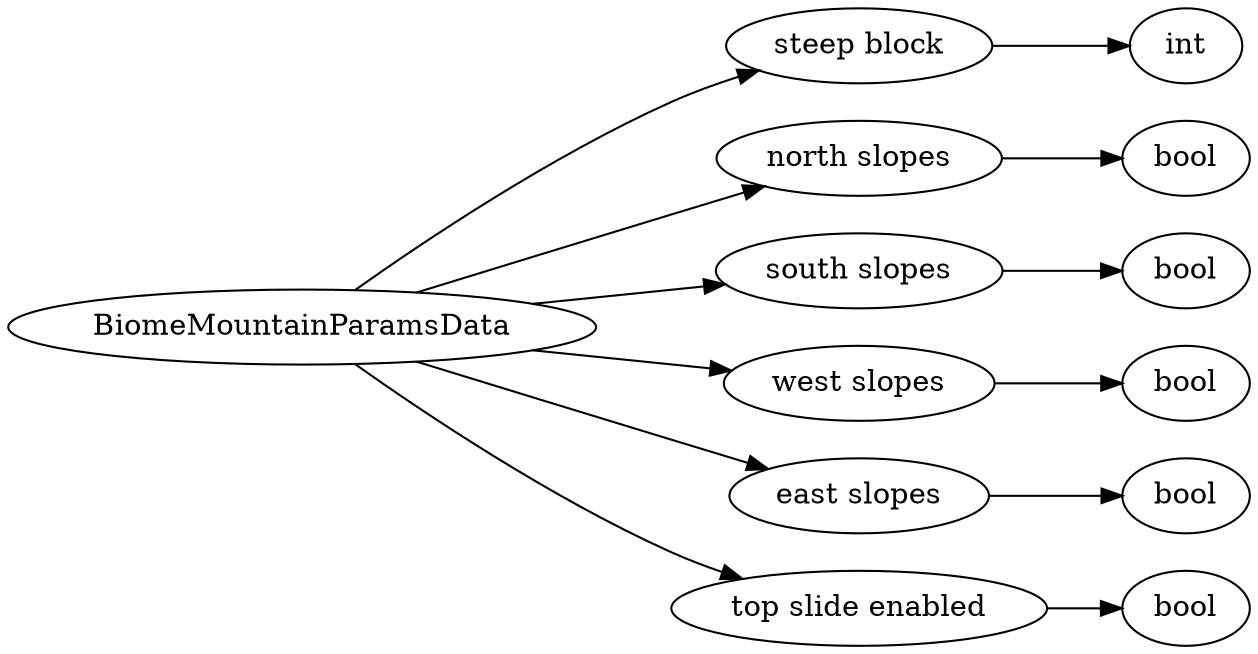 digraph "BiomeMountainParamsData" {
rankdir = LR
149
149 -> 150
150 -> 154
149 -> 155
155 -> 156
149 -> 157
157 -> 158
149 -> 159
159 -> 160
149 -> 161
161 -> 162
149 -> 163
163 -> 164

149 [label="BiomeMountainParamsData",comment="name: \"BiomeMountainParamsData\", typeName: \"\", id: 149, branchId: 0, recurseId: -1, attributes: 0, notes: \"\""];
150 [label="steep block",comment="name: \"steep block\", typeName: \"int\", id: 150, branchId: 0, recurseId: -1, attributes: 256, notes: \"\""];
154 [label="int",comment="name: \"int\", typeName: \"\", id: 154, branchId: 0, recurseId: -1, attributes: 512, notes: \"\""];
155 [label="north slopes",comment="name: \"north slopes\", typeName: \"\", id: 155, branchId: 0, recurseId: -1, attributes: 0, notes: \"\""];
156 [label="bool",comment="name: \"bool\", typeName: \"\", id: 156, branchId: 0, recurseId: -1, attributes: 512, notes: \"\""];
157 [label="south slopes",comment="name: \"south slopes\", typeName: \"\", id: 157, branchId: 0, recurseId: -1, attributes: 0, notes: \"\""];
158 [label="bool",comment="name: \"bool\", typeName: \"\", id: 158, branchId: 0, recurseId: -1, attributes: 512, notes: \"\""];
159 [label="west slopes",comment="name: \"west slopes\", typeName: \"\", id: 159, branchId: 0, recurseId: -1, attributes: 0, notes: \"\""];
160 [label="bool",comment="name: \"bool\", typeName: \"\", id: 160, branchId: 0, recurseId: -1, attributes: 512, notes: \"\""];
161 [label="east slopes",comment="name: \"east slopes\", typeName: \"\", id: 161, branchId: 0, recurseId: -1, attributes: 0, notes: \"\""];
162 [label="bool",comment="name: \"bool\", typeName: \"\", id: 162, branchId: 0, recurseId: -1, attributes: 512, notes: \"\""];
163 [label="top slide enabled",comment="name: \"top slide enabled\", typeName: \"\", id: 163, branchId: 0, recurseId: -1, attributes: 0, notes: \"\""];
164 [label="bool",comment="name: \"bool\", typeName: \"\", id: 164, branchId: 0, recurseId: -1, attributes: 512, notes: \"\""];
{ rank = max;154;156;158;160;162;164}

}
